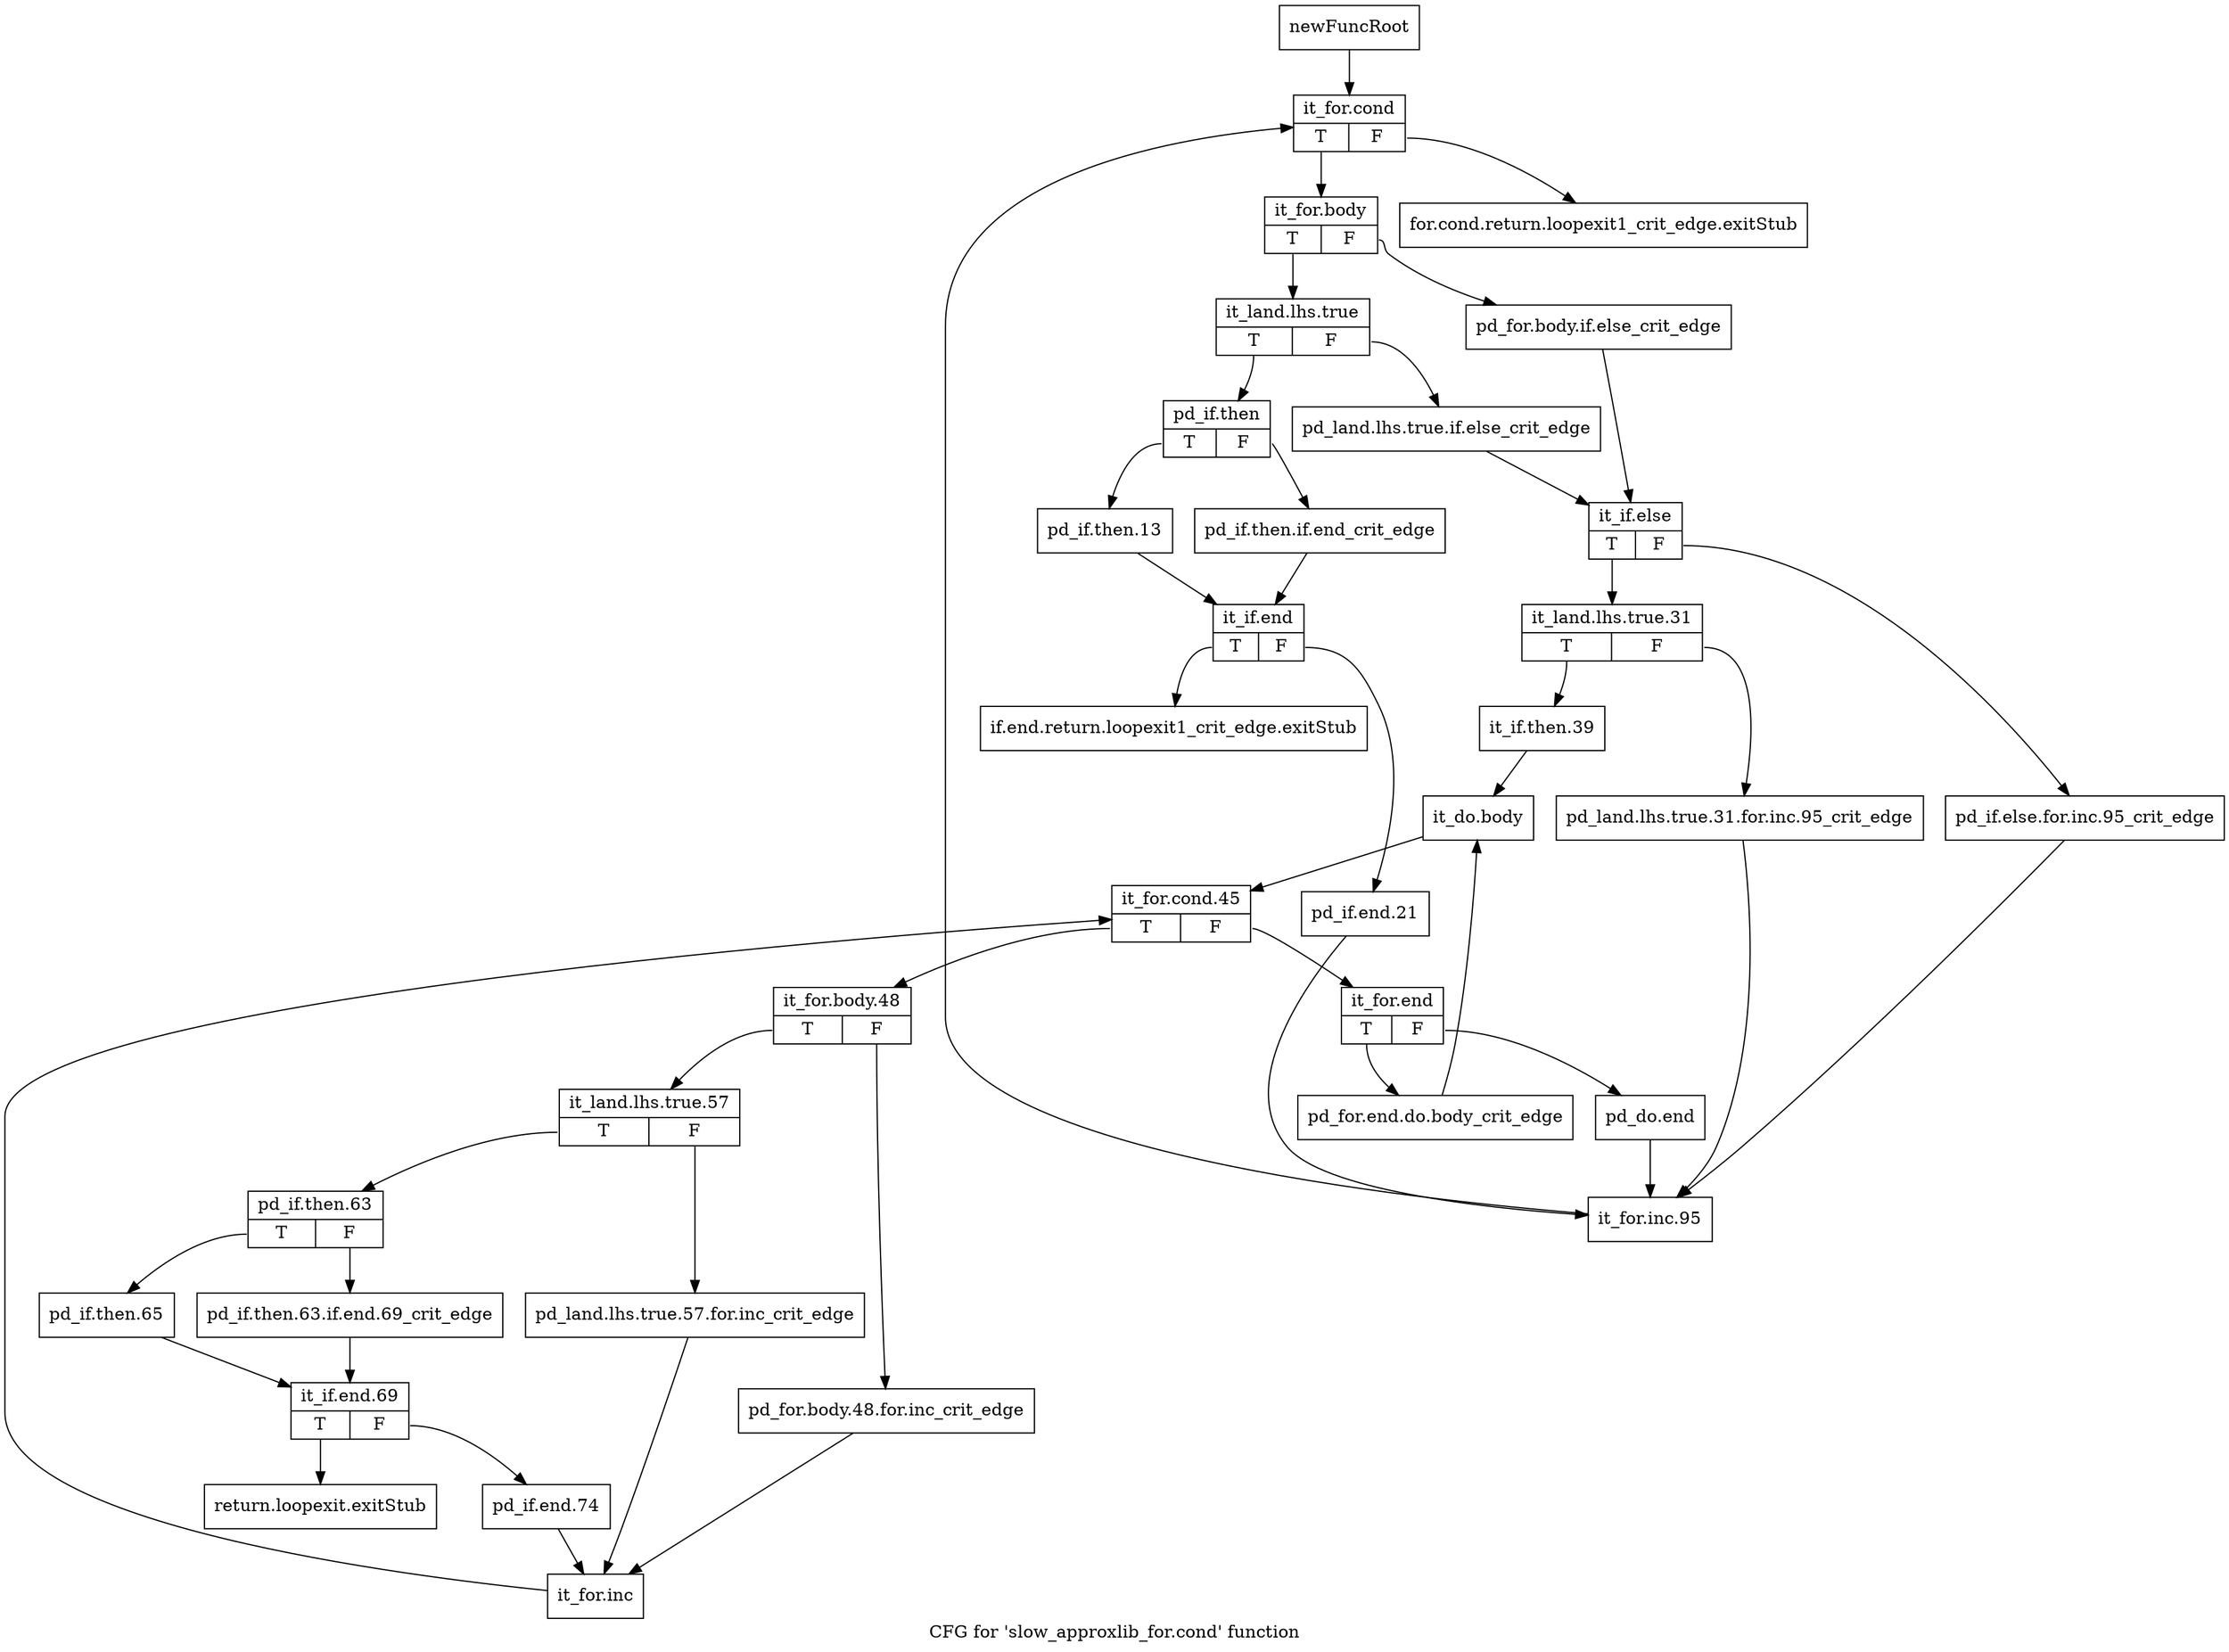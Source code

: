 digraph "CFG for 'slow_approxlib_for.cond' function" {
	label="CFG for 'slow_approxlib_for.cond' function";

	Node0x3e570e0 [shape=record,label="{newFuncRoot}"];
	Node0x3e570e0 -> Node0x3e57220;
	Node0x3e57130 [shape=record,label="{for.cond.return.loopexit1_crit_edge.exitStub}"];
	Node0x3e57180 [shape=record,label="{return.loopexit.exitStub}"];
	Node0x3e571d0 [shape=record,label="{if.end.return.loopexit1_crit_edge.exitStub}"];
	Node0x3e57220 [shape=record,label="{it_for.cond|{<s0>T|<s1>F}}"];
	Node0x3e57220:s0 -> Node0x3e57270;
	Node0x3e57220:s1 -> Node0x3e57130;
	Node0x3e57270 [shape=record,label="{it_for.body|{<s0>T|<s1>F}}"];
	Node0x3e57270:s0 -> Node0x3e57310;
	Node0x3e57270:s1 -> Node0x3e572c0;
	Node0x3e572c0 [shape=record,label="{pd_for.body.if.else_crit_edge}"];
	Node0x3e572c0 -> Node0x3e573b0;
	Node0x3e57310 [shape=record,label="{it_land.lhs.true|{<s0>T|<s1>F}}"];
	Node0x3e57310:s0 -> Node0x3e579f0;
	Node0x3e57310:s1 -> Node0x3e57360;
	Node0x3e57360 [shape=record,label="{pd_land.lhs.true.if.else_crit_edge}"];
	Node0x3e57360 -> Node0x3e573b0;
	Node0x3e573b0 [shape=record,label="{it_if.else|{<s0>T|<s1>F}}"];
	Node0x3e573b0:s0 -> Node0x3e57450;
	Node0x3e573b0:s1 -> Node0x3e57400;
	Node0x3e57400 [shape=record,label="{pd_if.else.for.inc.95_crit_edge}"];
	Node0x3e57400 -> Node0x3e57b80;
	Node0x3e57450 [shape=record,label="{it_land.lhs.true.31|{<s0>T|<s1>F}}"];
	Node0x3e57450:s0 -> Node0x3e574f0;
	Node0x3e57450:s1 -> Node0x3e574a0;
	Node0x3e574a0 [shape=record,label="{pd_land.lhs.true.31.for.inc.95_crit_edge}"];
	Node0x3e574a0 -> Node0x3e57b80;
	Node0x3e574f0 [shape=record,label="{it_if.then.39}"];
	Node0x3e574f0 -> Node0x3e57540;
	Node0x3e57540 [shape=record,label="{it_do.body}"];
	Node0x3e57540 -> Node0x3e57590;
	Node0x3e57590 [shape=record,label="{it_for.cond.45|{<s0>T|<s1>F}}"];
	Node0x3e57590:s0 -> Node0x3e576d0;
	Node0x3e57590:s1 -> Node0x3e575e0;
	Node0x3e575e0 [shape=record,label="{it_for.end|{<s0>T|<s1>F}}"];
	Node0x3e575e0:s0 -> Node0x3e57680;
	Node0x3e575e0:s1 -> Node0x3e57630;
	Node0x3e57630 [shape=record,label="{pd_do.end}"];
	Node0x3e57630 -> Node0x3e57b80;
	Node0x3e57680 [shape=record,label="{pd_for.end.do.body_crit_edge}"];
	Node0x3e57680 -> Node0x3e57540;
	Node0x3e576d0 [shape=record,label="{it_for.body.48|{<s0>T|<s1>F}}"];
	Node0x3e576d0:s0 -> Node0x3e57770;
	Node0x3e576d0:s1 -> Node0x3e57720;
	Node0x3e57720 [shape=record,label="{pd_for.body.48.for.inc_crit_edge}"];
	Node0x3e57720 -> Node0x3e579a0;
	Node0x3e57770 [shape=record,label="{it_land.lhs.true.57|{<s0>T|<s1>F}}"];
	Node0x3e57770:s0 -> Node0x3e57810;
	Node0x3e57770:s1 -> Node0x3e577c0;
	Node0x3e577c0 [shape=record,label="{pd_land.lhs.true.57.for.inc_crit_edge}"];
	Node0x3e577c0 -> Node0x3e579a0;
	Node0x3e57810 [shape=record,label="{pd_if.then.63|{<s0>T|<s1>F}}"];
	Node0x3e57810:s0 -> Node0x3e578b0;
	Node0x3e57810:s1 -> Node0x3e57860;
	Node0x3e57860 [shape=record,label="{pd_if.then.63.if.end.69_crit_edge}"];
	Node0x3e57860 -> Node0x3e57900;
	Node0x3e578b0 [shape=record,label="{pd_if.then.65}"];
	Node0x3e578b0 -> Node0x3e57900;
	Node0x3e57900 [shape=record,label="{it_if.end.69|{<s0>T|<s1>F}}"];
	Node0x3e57900:s0 -> Node0x3e57180;
	Node0x3e57900:s1 -> Node0x3e57950;
	Node0x3e57950 [shape=record,label="{pd_if.end.74}"];
	Node0x3e57950 -> Node0x3e579a0;
	Node0x3e579a0 [shape=record,label="{it_for.inc}"];
	Node0x3e579a0 -> Node0x3e57590;
	Node0x3e579f0 [shape=record,label="{pd_if.then|{<s0>T|<s1>F}}"];
	Node0x3e579f0:s0 -> Node0x3e57a90;
	Node0x3e579f0:s1 -> Node0x3e57a40;
	Node0x3e57a40 [shape=record,label="{pd_if.then.if.end_crit_edge}"];
	Node0x3e57a40 -> Node0x3e57ae0;
	Node0x3e57a90 [shape=record,label="{pd_if.then.13}"];
	Node0x3e57a90 -> Node0x3e57ae0;
	Node0x3e57ae0 [shape=record,label="{it_if.end|{<s0>T|<s1>F}}"];
	Node0x3e57ae0:s0 -> Node0x3e571d0;
	Node0x3e57ae0:s1 -> Node0x3e57b30;
	Node0x3e57b30 [shape=record,label="{pd_if.end.21}"];
	Node0x3e57b30 -> Node0x3e57b80;
	Node0x3e57b80 [shape=record,label="{it_for.inc.95}"];
	Node0x3e57b80 -> Node0x3e57220;
}
